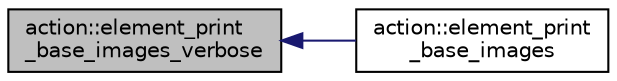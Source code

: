 digraph "action::element_print_base_images_verbose"
{
  edge [fontname="Helvetica",fontsize="10",labelfontname="Helvetica",labelfontsize="10"];
  node [fontname="Helvetica",fontsize="10",shape=record];
  rankdir="LR";
  Node8449 [label="action::element_print\l_base_images_verbose",height=0.2,width=0.4,color="black", fillcolor="grey75", style="filled", fontcolor="black"];
  Node8449 -> Node8450 [dir="back",color="midnightblue",fontsize="10",style="solid",fontname="Helvetica"];
  Node8450 [label="action::element_print\l_base_images",height=0.2,width=0.4,color="black", fillcolor="white", style="filled",URL="$d2/d86/classaction.html#ad69d6278c50f23aee06fdd42423f9b8c"];
}
